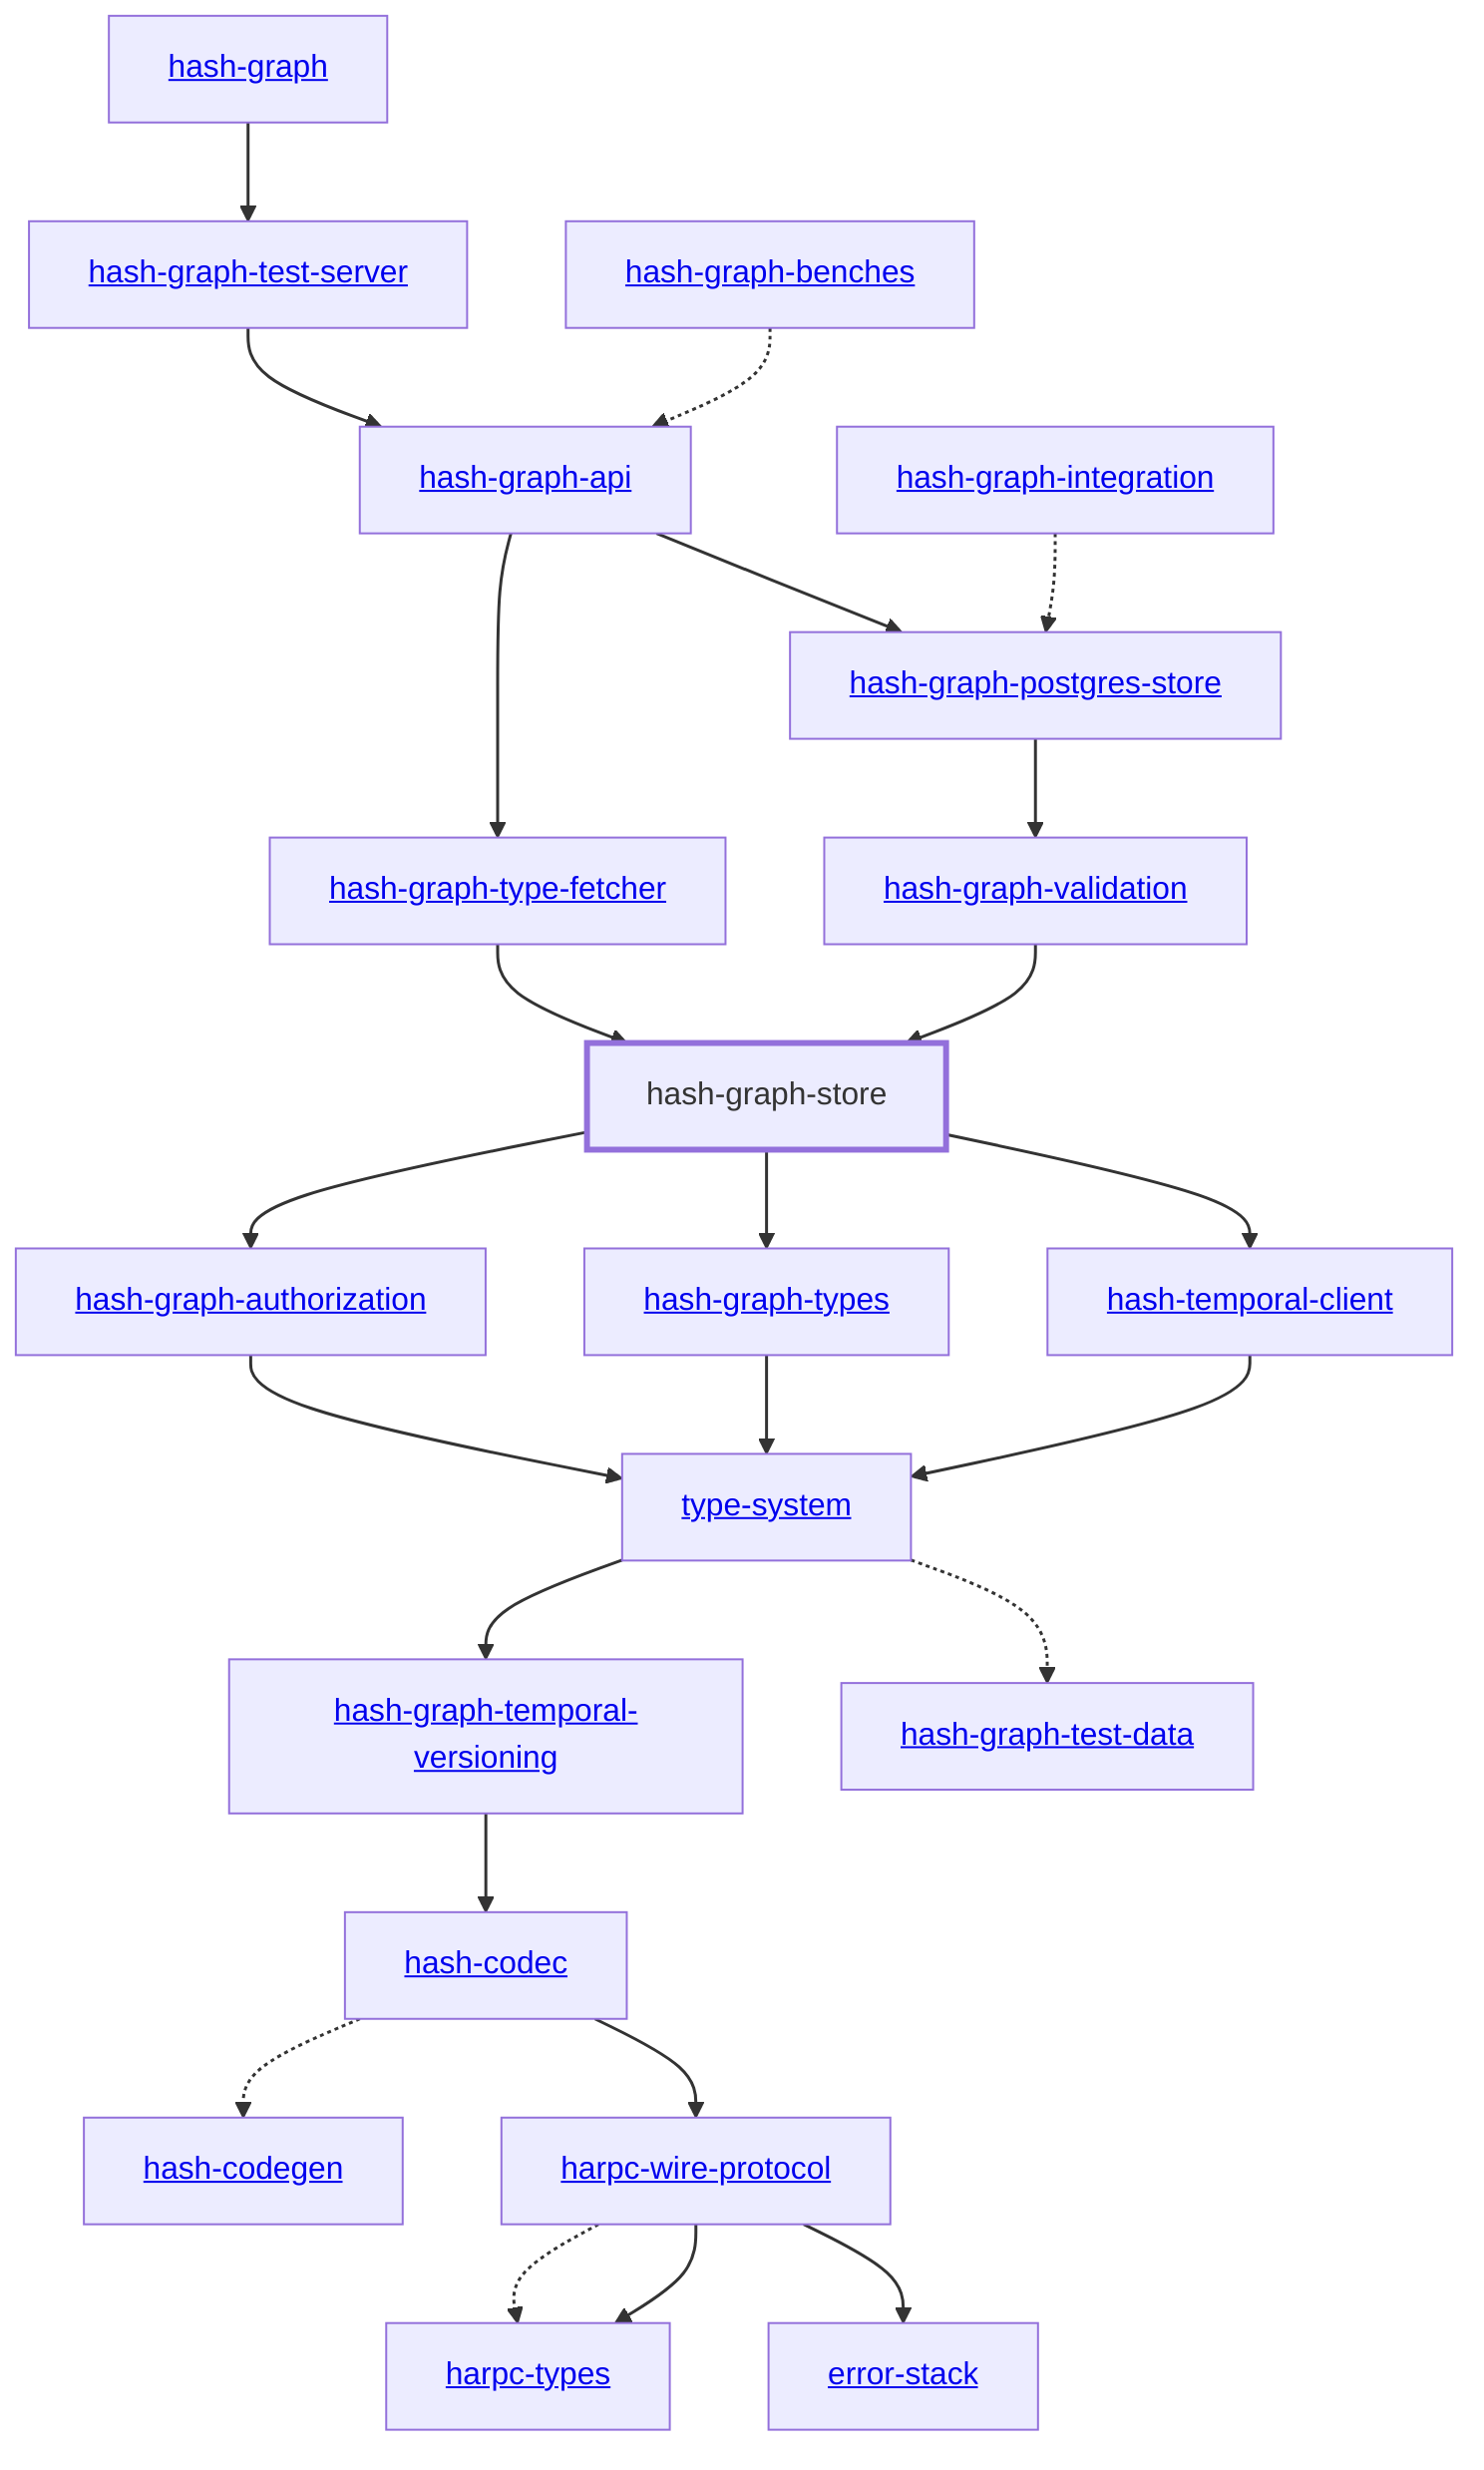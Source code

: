 graph TD
    linkStyle default stroke-width:1.5px
    classDef default stroke-width:1px
    classDef root stroke-width:3px
    classDef dev stroke-width:1px
    classDef build stroke-width:1px
    %% Legend
    %% --> : Normal dependency
    %% -.-> : Dev dependency
    %% ---> : Build dependency
    0[<a href="../hash_graph">hash-graph</a>]
    1[<a href="../type_system">type-system</a>]
    2[<a href="../hash_codec">hash-codec</a>]
    3[<a href="../hash_codegen">hash-codegen</a>]
    4[<a href="../hash_graph_api">hash-graph-api</a>]
    5[<a href="../hash_graph_authorization">hash-graph-authorization</a>]
    6[<a href="../hash_graph_postgres_store">hash-graph-postgres-store</a>]
    7[hash-graph-store]
    class 7 root
    8[<a href="../hash_graph_temporal_versioning">hash-graph-temporal-versioning</a>]
    9[<a href="../hash_graph_test_server">hash-graph-test-server</a>]
    10[<a href="../hash_graph_type_fetcher">hash-graph-type-fetcher</a>]
    11[<a href="../hash_graph_types">hash-graph-types</a>]
    12[<a href="../hash_graph_validation">hash-graph-validation</a>]
    13[<a href="../harpc_types">harpc-types</a>]
    14[<a href="../harpc_wire_protocol">harpc-wire-protocol</a>]
    15[<a href="../hash_temporal_client">hash-temporal-client</a>]
    16[<a href="../error_stack">error-stack</a>]
    17[<a href="../hash_graph_benches">hash-graph-benches</a>]
    18[<a href="../hash_graph_integration">hash-graph-integration</a>]
    19[<a href="../hash_graph_test_data">hash-graph-test-data</a>]
    0 --> 9
    1 --> 8
    1 -.-> 19
    2 -.-> 3
    2 --> 14
    4 --> 6
    4 --> 10
    5 --> 1
    6 --> 12
    7 --> 5
    7 --> 11
    7 --> 15
    8 --> 2
    9 --> 4
    10 --> 7
    11 --> 1
    12 --> 7
    14 -.-> 13
    14 --> 13
    14 --> 16
    15 --> 1
    17 -.-> 4
    18 -.-> 6